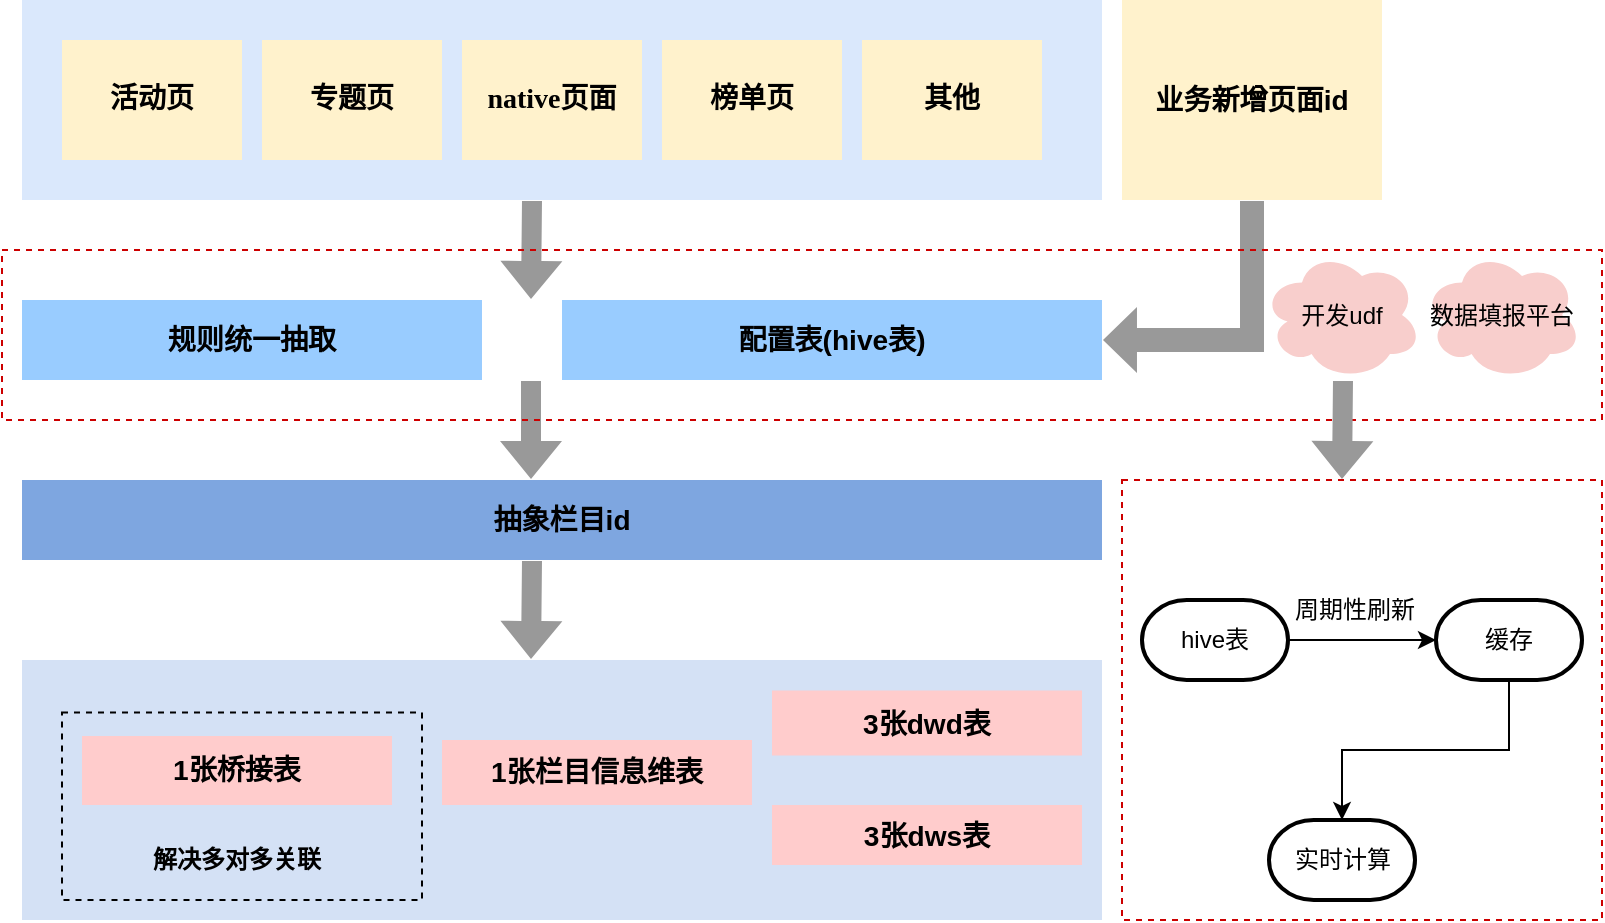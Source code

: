 <mxfile version="16.6.4" type="github">
  <diagram id="ZLGJGffp-yph2zPGGAwK" name="第 1 页">
    <mxGraphModel dx="823" dy="457" grid="1" gridSize="10" guides="1" tooltips="1" connect="1" arrows="1" fold="1" page="1" pageScale="1" pageWidth="827" pageHeight="1169" math="0" shadow="0">
      <root>
        <mxCell id="0" />
        <mxCell id="1" parent="0" />
        <mxCell id="7lG7UyvzU5045cMSKAaZ-19" value="" style="rounded=0;whiteSpace=wrap;html=1;fontColor=none;fillColor=#D4E1F5;strokeColor=none;strokeWidth=2;" parent="1" vertex="1">
          <mxGeometry x="130" y="420" width="540" height="130" as="geometry" />
        </mxCell>
        <mxCell id="vmtS_hgr6ua99bo2zzxm-4" value="" style="rounded=0;whiteSpace=wrap;html=1;fillColor=none;dashed=1;" vertex="1" parent="1">
          <mxGeometry x="150" y="446.25" width="180" height="93.75" as="geometry" />
        </mxCell>
        <mxCell id="7lG7UyvzU5045cMSKAaZ-12" value="" style="rounded=0;whiteSpace=wrap;html=1;fillColor=#DAE8FC;strokeColor=none;" parent="1" vertex="1">
          <mxGeometry x="130" y="90" width="540" height="100" as="geometry" />
        </mxCell>
        <mxCell id="T-cb4IlArOU8WCy4CD7B-2" value="&lt;div class=&quot;okr-block-clipboard&quot; style=&quot;font-size: 14px&quot;&gt;&lt;/div&gt;&lt;div style=&quot;font-size: 14px&quot;&gt;活动页&lt;/div&gt;" style="rounded=0;whiteSpace=wrap;html=1;sketch=0;fontStyle=1;fontFamily=Times New Roman;fontSize=14;strokeColor=none;fillColor=#fff2cc;" parent="1" vertex="1">
          <mxGeometry x="150" y="110" width="90" height="60" as="geometry" />
        </mxCell>
        <mxCell id="T-cb4IlArOU8WCy4CD7B-7" value="&lt;div class=&quot;okr-block-clipboard&quot; style=&quot;font-size: 14px&quot;&gt;&lt;/div&gt;&lt;h3 style=&quot;font-size: 14px&quot;&gt;native页面&lt;/h3&gt;" style="rounded=0;whiteSpace=wrap;html=1;sketch=0;fontStyle=1;fontFamily=Times New Roman;fontSize=14;strokeColor=none;fillColor=#fff2cc;" parent="1" vertex="1">
          <mxGeometry x="350" y="110" width="90" height="60" as="geometry" />
        </mxCell>
        <mxCell id="T-cb4IlArOU8WCy4CD7B-8" value="&lt;div class=&quot;okr-block-clipboard&quot; style=&quot;font-size: 14px;&quot;&gt;&lt;/div&gt;&lt;div style=&quot;font-size: 14px;&quot;&gt;榜单页&lt;/div&gt;" style="rounded=0;whiteSpace=wrap;html=1;sketch=0;fontStyle=1;fontFamily=Times New Roman;fontSize=14;strokeColor=none;fillColor=#fff2cc;" parent="1" vertex="1">
          <mxGeometry x="450" y="110" width="90" height="60" as="geometry" />
        </mxCell>
        <mxCell id="7lG7UyvzU5045cMSKAaZ-1" value="&lt;div class=&quot;okr-block-clipboard&quot; style=&quot;font-size: 14px&quot;&gt;&lt;/div&gt;&lt;div style=&quot;font-size: 14px&quot;&gt;其他&lt;/div&gt;" style="rounded=0;whiteSpace=wrap;html=1;sketch=0;fontStyle=1;fontFamily=Times New Roman;fontSize=14;strokeColor=none;fillColor=#FFF2CC;" parent="1" vertex="1">
          <mxGeometry x="550" y="110" width="90" height="60" as="geometry" />
        </mxCell>
        <mxCell id="7lG7UyvzU5045cMSKAaZ-2" value="&lt;h3&gt;规则统一抽取&lt;/h3&gt;" style="rounded=0;whiteSpace=wrap;html=1;fillColor=#99CCFF;strokeColor=none;" parent="1" vertex="1">
          <mxGeometry x="130" y="240" width="230" height="40" as="geometry" />
        </mxCell>
        <mxCell id="7lG7UyvzU5045cMSKAaZ-4" value="&lt;h3&gt;抽象栏目id&lt;/h3&gt;" style="rounded=0;whiteSpace=wrap;html=1;strokeColor=none;fillColor=#7EA6E0;" parent="1" vertex="1">
          <mxGeometry x="130" y="330" width="540" height="40" as="geometry" />
        </mxCell>
        <mxCell id="7lG7UyvzU5045cMSKAaZ-6" value="&lt;div class=&quot;okr-block-clipboard&quot; style=&quot;font-size: 14px&quot;&gt;&lt;/div&gt;&lt;div style=&quot;font-size: 14px&quot;&gt;专题页&lt;/div&gt;" style="rounded=0;whiteSpace=wrap;html=1;sketch=0;fontStyle=1;fontFamily=Times New Roman;fontSize=14;strokeColor=none;fillColor=#fff2cc;" parent="1" vertex="1">
          <mxGeometry x="250" y="110" width="90" height="60" as="geometry" />
        </mxCell>
        <mxCell id="7lG7UyvzU5045cMSKAaZ-7" value="" style="shape=flexArrow;endArrow=classic;html=1;rounded=0;strokeColor=none;fillColor=#999999;" parent="1" edge="1">
          <mxGeometry width="50" height="50" relative="1" as="geometry">
            <mxPoint x="385" y="190" as="sourcePoint" />
            <mxPoint x="384.5" y="240" as="targetPoint" />
          </mxGeometry>
        </mxCell>
        <mxCell id="7lG7UyvzU5045cMSKAaZ-8" value="" style="shape=flexArrow;endArrow=classic;html=1;rounded=0;strokeColor=none;fillColor=#999999;" parent="1" edge="1">
          <mxGeometry width="50" height="50" relative="1" as="geometry">
            <mxPoint x="384.5" y="280" as="sourcePoint" />
            <mxPoint x="384.5" y="330" as="targetPoint" />
          </mxGeometry>
        </mxCell>
        <mxCell id="7lG7UyvzU5045cMSKAaZ-14" value="&lt;h3&gt;1张桥接表&lt;/h3&gt;" style="rounded=0;whiteSpace=wrap;html=1;strokeColor=none;fillColor=#FFCCCC;" parent="1" vertex="1">
          <mxGeometry x="160" y="458" width="155" height="34.5" as="geometry" />
        </mxCell>
        <mxCell id="7lG7UyvzU5045cMSKAaZ-15" value="&lt;h3&gt;3张dwd表&lt;/h3&gt;" style="rounded=0;whiteSpace=wrap;html=1;strokeColor=none;fillColor=#FFCCCC;" parent="1" vertex="1">
          <mxGeometry x="505" y="435.25" width="155" height="32.5" as="geometry" />
        </mxCell>
        <mxCell id="7lG7UyvzU5045cMSKAaZ-17" value="" style="shape=flexArrow;endArrow=classic;html=1;rounded=0;strokeColor=none;fillColor=#999999;" parent="1" edge="1">
          <mxGeometry width="50" height="50" relative="1" as="geometry">
            <mxPoint x="385" y="370" as="sourcePoint" />
            <mxPoint x="384.5" y="420" as="targetPoint" />
          </mxGeometry>
        </mxCell>
        <mxCell id="7lG7UyvzU5045cMSKAaZ-21" value="&lt;h3&gt;配置表(hive表)&lt;/h3&gt;" style="rounded=0;whiteSpace=wrap;html=1;fillColor=#99CCFF;strokeColor=none;" parent="1" vertex="1">
          <mxGeometry x="400" y="240" width="270" height="40" as="geometry" />
        </mxCell>
        <mxCell id="7lG7UyvzU5045cMSKAaZ-23" value="&lt;h3&gt;业务新增页面id&lt;/h3&gt;" style="rounded=0;whiteSpace=wrap;html=1;fillColor=#FFF2CC;strokeColor=none;" parent="1" vertex="1">
          <mxGeometry x="680" y="90" width="130" height="100" as="geometry" />
        </mxCell>
        <mxCell id="7lG7UyvzU5045cMSKAaZ-26" value="" style="shape=flexArrow;endArrow=classic;html=1;rounded=0;strokeColor=none;fillColor=#999999;entryX=1;entryY=0.5;entryDx=0;entryDy=0;width=12;endSize=5.33;exitX=0.5;exitY=1;exitDx=0;exitDy=0;" parent="1" source="7lG7UyvzU5045cMSKAaZ-23" target="7lG7UyvzU5045cMSKAaZ-21" edge="1">
          <mxGeometry width="50" height="50" relative="1" as="geometry">
            <mxPoint x="745" y="230" as="sourcePoint" />
            <mxPoint x="744.5" y="240" as="targetPoint" />
            <Array as="points">
              <mxPoint x="745" y="260" />
              <mxPoint x="700" y="260" />
            </Array>
          </mxGeometry>
        </mxCell>
        <mxCell id="7lG7UyvzU5045cMSKAaZ-27" value="" style="rounded=0;whiteSpace=wrap;html=1;dashed=1;fontColor=none;strokeColor=#CC0000;fillColor=none;" parent="1" vertex="1">
          <mxGeometry x="120" y="215" width="800" height="85" as="geometry" />
        </mxCell>
        <mxCell id="7lG7UyvzU5045cMSKAaZ-30" value="数据填报平台" style="ellipse;shape=cloud;whiteSpace=wrap;html=1;dashed=1;fontColor=none;strokeColor=none;fillColor=#F8CECC;" parent="1" vertex="1">
          <mxGeometry x="830" y="215" width="80" height="65" as="geometry" />
        </mxCell>
        <mxCell id="7lG7UyvzU5045cMSKAaZ-31" value="开发udf" style="ellipse;shape=cloud;whiteSpace=wrap;html=1;dashed=1;fontColor=none;strokeColor=none;fillColor=#F8CECC;" parent="1" vertex="1">
          <mxGeometry x="750" y="215" width="80" height="65" as="geometry" />
        </mxCell>
        <mxCell id="7lG7UyvzU5045cMSKAaZ-33" value="" style="rounded=0;whiteSpace=wrap;html=1;dashed=1;fontColor=none;strokeColor=#CC0000;fillColor=none;" parent="1" vertex="1">
          <mxGeometry x="680" y="330" width="240" height="220" as="geometry" />
        </mxCell>
        <mxCell id="7lG7UyvzU5045cMSKAaZ-38" value="" style="shape=flexArrow;endArrow=classic;html=1;rounded=0;strokeColor=none;fillColor=#999999;" parent="1" edge="1">
          <mxGeometry width="50" height="50" relative="1" as="geometry">
            <mxPoint x="790.5" y="280" as="sourcePoint" />
            <mxPoint x="790" y="330" as="targetPoint" />
          </mxGeometry>
        </mxCell>
        <mxCell id="7lG7UyvzU5045cMSKAaZ-47" style="edgeStyle=orthogonalEdgeStyle;rounded=0;orthogonalLoop=1;jettySize=auto;html=1;exitX=0.5;exitY=1;exitDx=0;exitDy=0;exitPerimeter=0;fontColor=none;fillColor=#999999;" parent="1" source="7lG7UyvzU5045cMSKAaZ-40" target="7lG7UyvzU5045cMSKAaZ-44" edge="1">
          <mxGeometry relative="1" as="geometry" />
        </mxCell>
        <mxCell id="7lG7UyvzU5045cMSKAaZ-40" value="缓存" style="strokeWidth=2;html=1;shape=mxgraph.flowchart.terminator;whiteSpace=wrap;fontColor=none;fillColor=default;" parent="1" vertex="1">
          <mxGeometry x="837" y="390" width="73" height="40" as="geometry" />
        </mxCell>
        <mxCell id="7lG7UyvzU5045cMSKAaZ-42" style="edgeStyle=orthogonalEdgeStyle;rounded=0;orthogonalLoop=1;jettySize=auto;html=1;exitX=1;exitY=0.5;exitDx=0;exitDy=0;exitPerimeter=0;fontColor=none;fillColor=#999999;" parent="1" source="7lG7UyvzU5045cMSKAaZ-41" target="7lG7UyvzU5045cMSKAaZ-40" edge="1">
          <mxGeometry relative="1" as="geometry" />
        </mxCell>
        <mxCell id="7lG7UyvzU5045cMSKAaZ-41" value="hive表" style="strokeWidth=2;html=1;shape=mxgraph.flowchart.terminator;whiteSpace=wrap;fontColor=none;fillColor=default;" parent="1" vertex="1">
          <mxGeometry x="690" y="390" width="73" height="40" as="geometry" />
        </mxCell>
        <mxCell id="7lG7UyvzU5045cMSKAaZ-44" value="实时计算" style="strokeWidth=2;html=1;shape=mxgraph.flowchart.terminator;whiteSpace=wrap;fontColor=none;fillColor=default;" parent="1" vertex="1">
          <mxGeometry x="753.5" y="500" width="73" height="40" as="geometry" />
        </mxCell>
        <mxCell id="7lG7UyvzU5045cMSKAaZ-46" value="周期性刷新" style="text;html=1;strokeColor=none;fillColor=none;align=center;verticalAlign=middle;whiteSpace=wrap;rounded=0;fontColor=none;" parent="1" vertex="1">
          <mxGeometry x="763" y="380" width="67" height="30" as="geometry" />
        </mxCell>
        <mxCell id="vmtS_hgr6ua99bo2zzxm-2" value="&lt;h3&gt;1张栏目信息维表&lt;/h3&gt;" style="rounded=0;whiteSpace=wrap;html=1;strokeColor=none;fillColor=#FFCCCC;" vertex="1" parent="1">
          <mxGeometry x="340" y="460" width="155" height="32.5" as="geometry" />
        </mxCell>
        <mxCell id="vmtS_hgr6ua99bo2zzxm-3" value="&lt;h3&gt;3张dws表&lt;/h3&gt;" style="rounded=0;whiteSpace=wrap;html=1;strokeColor=none;fillColor=#FFCCCC;" vertex="1" parent="1">
          <mxGeometry x="505" y="492.5" width="155" height="30" as="geometry" />
        </mxCell>
        <mxCell id="vmtS_hgr6ua99bo2zzxm-6" value="&lt;h4&gt;解决多对多关联&lt;/h4&gt;" style="text;html=1;strokeColor=none;fillColor=none;align=center;verticalAlign=middle;whiteSpace=wrap;rounded=0;dashed=1;" vertex="1" parent="1">
          <mxGeometry x="191.25" y="508.75" width="92.5" height="22.5" as="geometry" />
        </mxCell>
      </root>
    </mxGraphModel>
  </diagram>
</mxfile>
